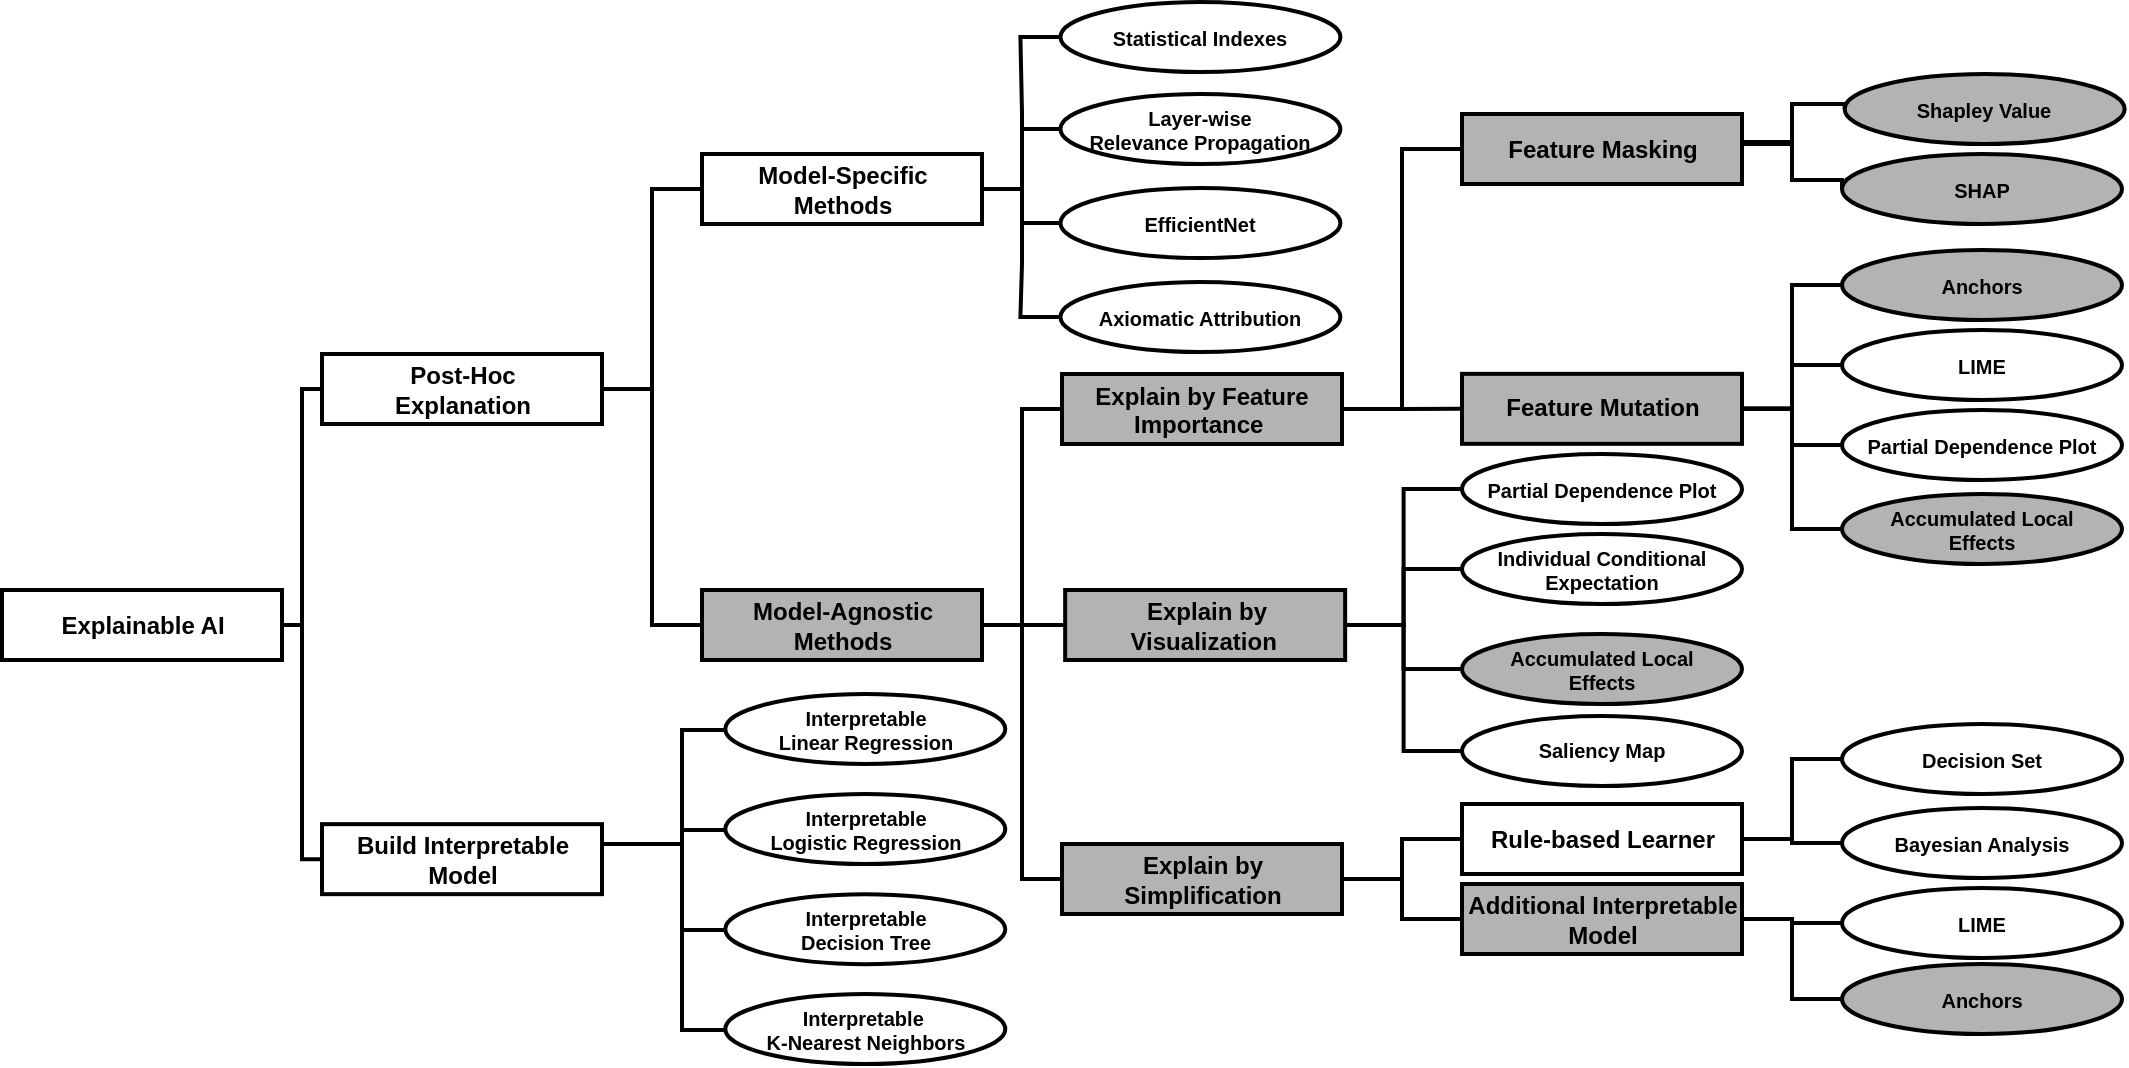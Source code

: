 <mxfile scale="20" border="0">
    <diagram id="fUU3eTQK2Krqb0j5PKWN" name="Page-1">
        <mxGraphModel dx="230" dy="722" grid="1" gridSize="10" guides="1" tooltips="1" connect="1" arrows="1" fold="1" page="1" pageScale="1" pageWidth="827" pageHeight="1169" math="0" shadow="0">
            <root>
                <mxCell id="0"/>
                <mxCell id="1" parent="0"/>
                <mxCell id="xde6bj1MVYbyTkNECEby-103" value="Explainable AI" style="rounded=0;fontSize=12;html=1;strokeColor=default;strokeWidth=2;fillColor=none;fontStyle=1" parent="1" vertex="1">
                    <mxGeometry x="1040" y="538" width="140" height="35" as="geometry"/>
                </mxCell>
                <mxCell id="xde6bj1MVYbyTkNECEby-104" value="" style="rounded=0;orthogonalLoop=1;jettySize=auto;exitX=1;exitY=0.5;exitDx=0;exitDy=0;entryX=0;entryY=0.5;entryDx=0;entryDy=0;endArrow=none;endFill=0;fontSize=10;html=1;edgeStyle=orthogonalEdgeStyle;strokeColor=default;strokeWidth=2;fontStyle=1" parent="1" source="xde6bj1MVYbyTkNECEby-106" target="xde6bj1MVYbyTkNECEby-111" edge="1">
                    <mxGeometry relative="1" as="geometry"/>
                </mxCell>
                <mxCell id="xde6bj1MVYbyTkNECEby-105" value="" style="rounded=0;orthogonalLoop=1;jettySize=auto;exitX=1;exitY=0.5;exitDx=0;exitDy=0;entryX=0;entryY=0.5;entryDx=0;entryDy=0;endArrow=none;endFill=0;fontSize=10;html=1;edgeStyle=orthogonalEdgeStyle;fontStyle=1;strokeColor=default;strokeWidth=2;" parent="1" source="xde6bj1MVYbyTkNECEby-106" target="xde6bj1MVYbyTkNECEby-116" edge="1">
                    <mxGeometry relative="1" as="geometry"/>
                </mxCell>
                <mxCell id="xde6bj1MVYbyTkNECEby-106" value="Post-Hoc&lt;br&gt;Explanation" style="rounded=0;fontSize=12;html=1;strokeColor=default;strokeWidth=2;fillColor=none;fontStyle=1" parent="1" vertex="1">
                    <mxGeometry x="1200" y="420" width="140" height="35" as="geometry"/>
                </mxCell>
                <mxCell id="xde6bj1MVYbyTkNECEby-107" value="" style="rounded=0;orthogonalLoop=1;jettySize=auto;exitX=1;exitY=0.5;exitDx=0;exitDy=0;entryX=0;entryY=0.5;entryDx=0;entryDy=0;endArrow=none;endFill=0;fontSize=10;html=1;edgeStyle=orthogonalEdgeStyle;strokeColor=default;strokeWidth=2;fontStyle=1" parent="1" source="xde6bj1MVYbyTkNECEby-111" target="xde6bj1MVYbyTkNECEby-135" edge="1">
                    <mxGeometry relative="1" as="geometry"/>
                </mxCell>
                <mxCell id="xde6bj1MVYbyTkNECEby-108" value="" style="rounded=0;orthogonalLoop=1;jettySize=auto;exitX=1;exitY=0.5;exitDx=0;exitDy=0;entryX=0;entryY=0.5;entryDx=0;entryDy=0;endArrow=none;endFill=0;fontSize=10;html=1;edgeStyle=orthogonalEdgeStyle;strokeColor=default;strokeWidth=2;fontStyle=1" parent="1" source="xde6bj1MVYbyTkNECEby-111" target="xde6bj1MVYbyTkNECEby-136" edge="1">
                    <mxGeometry relative="1" as="geometry"/>
                </mxCell>
                <mxCell id="xde6bj1MVYbyTkNECEby-109" value="" style="rounded=0;orthogonalLoop=1;jettySize=auto;exitX=1;exitY=0.5;exitDx=0;exitDy=0;entryX=0;entryY=0.5;entryDx=0;entryDy=0;endArrow=none;endFill=0;fontSize=10;html=1;edgeStyle=orthogonalEdgeStyle;strokeColor=default;strokeWidth=2;fontStyle=1" parent="1" source="xde6bj1MVYbyTkNECEby-111" target="xde6bj1MVYbyTkNECEby-137" edge="1">
                    <mxGeometry relative="1" as="geometry"/>
                </mxCell>
                <mxCell id="xde6bj1MVYbyTkNECEby-110" value="" style="rounded=0;orthogonalLoop=1;jettySize=auto;exitX=1;exitY=0.5;exitDx=0;exitDy=0;entryX=0;entryY=0.5;entryDx=0;entryDy=0;endArrow=none;endFill=0;fontSize=10;html=1;edgeStyle=orthogonalEdgeStyle;strokeColor=default;strokeWidth=2;fontStyle=1" parent="1" source="xde6bj1MVYbyTkNECEby-111" target="xde6bj1MVYbyTkNECEby-138" edge="1">
                    <mxGeometry relative="1" as="geometry"/>
                </mxCell>
                <mxCell id="xde6bj1MVYbyTkNECEby-111" value="Model-Specific &lt;br&gt;Methods" style="rounded=0;fontSize=12;html=1;strokeColor=default;strokeWidth=2;fillColor=none;fontStyle=1" parent="1" vertex="1">
                    <mxGeometry x="1390" y="320" width="140" height="35" as="geometry"/>
                </mxCell>
                <mxCell id="xde6bj1MVYbyTkNECEby-112" value="Build Interpretable &lt;br&gt;Model" style="rounded=0;fontSize=12;html=1;strokeColor=default;strokeWidth=2;fillColor=none;fontStyle=1" parent="1" vertex="1">
                    <mxGeometry x="1200" y="655.08" width="140" height="35" as="geometry"/>
                </mxCell>
                <mxCell id="xde6bj1MVYbyTkNECEby-113" value="" style="rounded=0;orthogonalLoop=1;jettySize=auto;exitX=1;exitY=0.5;exitDx=0;exitDy=0;entryX=0;entryY=0.5;entryDx=0;entryDy=0;endArrow=none;endFill=0;fontSize=10;html=1;edgeStyle=orthogonalEdgeStyle;strokeColor=default;strokeWidth=2;fontStyle=1" parent="1" source="xde6bj1MVYbyTkNECEby-116" target="xde6bj1MVYbyTkNECEby-119" edge="1">
                    <mxGeometry relative="1" as="geometry"/>
                </mxCell>
                <mxCell id="xde6bj1MVYbyTkNECEby-114" value="" style="rounded=0;orthogonalLoop=1;jettySize=auto;exitX=1;exitY=0.5;exitDx=0;exitDy=0;entryX=0;entryY=0.5;entryDx=0;entryDy=0;endArrow=none;endFill=0;fontSize=10;html=1;edgeStyle=orthogonalEdgeStyle;strokeColor=default;strokeWidth=2;fontStyle=1" parent="1" source="xde6bj1MVYbyTkNECEby-116" target="xde6bj1MVYbyTkNECEby-117" edge="1">
                    <mxGeometry relative="1" as="geometry"/>
                </mxCell>
                <mxCell id="xde6bj1MVYbyTkNECEby-115" value="" style="rounded=0;orthogonalLoop=1;jettySize=auto;exitX=1;exitY=0.5;exitDx=0;exitDy=0;entryX=0;entryY=0.5;entryDx=0;entryDy=0;endArrow=none;endFill=0;fontSize=10;html=1;edgeStyle=orthogonalEdgeStyle;strokeColor=default;strokeWidth=2;fontStyle=1" parent="1" source="xde6bj1MVYbyTkNECEby-116" target="xde6bj1MVYbyTkNECEby-118" edge="1">
                    <mxGeometry relative="1" as="geometry"/>
                </mxCell>
                <mxCell id="xde6bj1MVYbyTkNECEby-116" value="Model-Agnostic &lt;br&gt;Methods" style="rounded=0;fontSize=12;html=1;strokeColor=default;strokeWidth=2;fillColor=#B3B3B3;fontStyle=1" parent="1" vertex="1">
                    <mxGeometry x="1390" y="538" width="140" height="35" as="geometry"/>
                </mxCell>
                <mxCell id="xde6bj1MVYbyTkNECEby-117" value="Explain by &lt;br&gt;Simplification" style="rounded=0;fontSize=12;html=1;strokeColor=default;strokeWidth=2;fillColor=#B3B3B3;fontStyle=1" parent="1" vertex="1">
                    <mxGeometry x="1570" y="665" width="140" height="35" as="geometry"/>
                </mxCell>
                <mxCell id="xde6bj1MVYbyTkNECEby-118" value="Explain by Feature &#10;Importance " style="rounded=0;fontSize=12;gradientColor=none;fillColor=#B3B3B3;fontStyle=1;labelBorderColor=none;labelBackgroundColor=none;strokeColor=default;strokeWidth=2;" parent="1" vertex="1">
                    <mxGeometry x="1570" y="430" width="140" height="35" as="geometry"/>
                </mxCell>
                <mxCell id="xde6bj1MVYbyTkNECEby-119" value="Explain by &lt;br&gt;Visualization&amp;nbsp;" style="rounded=0;fontSize=12;html=1;strokeColor=default;strokeWidth=2;fillColor=#B3B3B3;fontStyle=1" parent="1" vertex="1">
                    <mxGeometry x="1571.58" y="538" width="140" height="35" as="geometry"/>
                </mxCell>
                <mxCell id="xde6bj1MVYbyTkNECEby-121" value="" style="rounded=0;orthogonalLoop=1;jettySize=auto;exitX=1;exitY=0.5;exitDx=0;exitDy=0;entryX=0;entryY=0.5;entryDx=0;entryDy=0;endArrow=none;endFill=0;fontSize=10;html=1;edgeStyle=orthogonalEdgeStyle;strokeColor=default;strokeWidth=2;fontStyle=1" parent="1" source="xde6bj1MVYbyTkNECEby-122" target="xde6bj1MVYbyTkNECEby-144" edge="1">
                    <mxGeometry relative="1" as="geometry">
                        <Array as="points">
                            <mxPoint x="1935" y="315"/>
                            <mxPoint x="1935" y="333"/>
                        </Array>
                    </mxGeometry>
                </mxCell>
                <mxCell id="xde6bj1MVYbyTkNECEby-122" value="Feature Masking" style="rounded=0;fontSize=12;html=1;gradientColor=none;fillColor=#B3B3B3;fontStyle=1;labelBorderColor=none;labelBackgroundColor=none;strokeColor=default;strokeWidth=2;" parent="1" vertex="1">
                    <mxGeometry x="1770" y="300" width="140" height="35" as="geometry"/>
                </mxCell>
                <mxCell id="xde6bj1MVYbyTkNECEby-123" value="" style="rounded=0;orthogonalLoop=1;jettySize=auto;exitX=1;exitY=0.5;exitDx=0;exitDy=0;entryX=0;entryY=0.5;entryDx=0;entryDy=0;endArrow=none;endFill=0;fontSize=10;html=1;edgeStyle=orthogonalEdgeStyle;strokeColor=default;strokeWidth=2;fontStyle=1" parent="1" source="xde6bj1MVYbyTkNECEby-127" target="xde6bj1MVYbyTkNECEby-169" edge="1">
                    <mxGeometry relative="1" as="geometry"/>
                </mxCell>
                <mxCell id="xde6bj1MVYbyTkNECEby-124" value="" style="rounded=0;orthogonalLoop=1;jettySize=auto;exitX=1;exitY=0.5;exitDx=0;exitDy=0;entryX=0;entryY=0.5;entryDx=0;entryDy=0;endArrow=none;endFill=0;fontSize=10;html=1;edgeStyle=orthogonalEdgeStyle;strokeColor=default;strokeWidth=2;fontStyle=1" parent="1" source="xde6bj1MVYbyTkNECEby-127" target="xde6bj1MVYbyTkNECEby-170" edge="1">
                    <mxGeometry relative="1" as="geometry"/>
                </mxCell>
                <mxCell id="xde6bj1MVYbyTkNECEby-125" value="" style="rounded=0;orthogonalLoop=1;jettySize=auto;exitX=1;exitY=0.5;exitDx=0;exitDy=0;entryX=0;entryY=0.5;entryDx=0;entryDy=0;endArrow=none;endFill=0;fontSize=10;html=1;edgeStyle=orthogonalEdgeStyle;strokeColor=default;strokeWidth=2;fontStyle=1" parent="1" source="xde6bj1MVYbyTkNECEby-127" target="xde6bj1MVYbyTkNECEby-168" edge="1">
                    <mxGeometry relative="1" as="geometry"/>
                </mxCell>
                <mxCell id="Oa-64PtTGQfTfldu2vpg-88" style="rounded=0;orthogonalLoop=1;jettySize=auto;html=1;exitX=1;exitY=0.5;exitDx=0;exitDy=0;entryX=0;entryY=0.5;entryDx=0;entryDy=0;fontSize=12;edgeStyle=orthogonalEdgeStyle;endArrow=none;endFill=0;strokeColor=default;strokeWidth=2;fontStyle=1" parent="1" source="xde6bj1MVYbyTkNECEby-127" target="xde6bj1MVYbyTkNECEby-167" edge="1">
                    <mxGeometry relative="1" as="geometry"/>
                </mxCell>
                <mxCell id="xde6bj1MVYbyTkNECEby-127" value="Feature Mutation" style="rounded=0;fontSize=12;html=1;gradientColor=none;fillColor=#B3B3B3;fontStyle=1;labelBorderColor=none;labelBackgroundColor=none;strokeColor=default;strokeWidth=2;" parent="1" vertex="1">
                    <mxGeometry x="1770" y="429.92" width="140" height="35" as="geometry"/>
                </mxCell>
                <mxCell id="xde6bj1MVYbyTkNECEby-129" value="Rule-based Learner" style="rounded=0;fontSize=12;html=1;strokeColor=default;strokeWidth=2;fillColor=none;fontStyle=1" parent="1" vertex="1">
                    <mxGeometry x="1770" y="645" width="140" height="35" as="geometry"/>
                </mxCell>
                <mxCell id="xde6bj1MVYbyTkNECEby-135" value="Statistical Indexes" style="ellipse;whiteSpace=wrap;html=1;fontSize=10;fillColor=none;strokeColor=default;strokeWidth=2;fontStyle=1" parent="1" vertex="1">
                    <mxGeometry x="1569.22" y="244" width="140" height="35" as="geometry"/>
                </mxCell>
                <mxCell id="xde6bj1MVYbyTkNECEby-136" value="Layer-wise&lt;br style=&quot;font-size: 10px;&quot;&gt;Relevance Propagation " style="ellipse;whiteSpace=wrap;html=1;fontSize=10;fillColor=none;strokeColor=default;strokeWidth=2;fontStyle=1" parent="1" vertex="1">
                    <mxGeometry x="1569.21" y="290" width="140" height="35" as="geometry"/>
                </mxCell>
                <mxCell id="xde6bj1MVYbyTkNECEby-137" value="EfficientNet" style="ellipse;whiteSpace=wrap;html=1;fontSize=10;fillColor=none;strokeColor=default;strokeWidth=2;fontStyle=1" parent="1" vertex="1">
                    <mxGeometry x="1569.22" y="337" width="140" height="35" as="geometry"/>
                </mxCell>
                <mxCell id="xde6bj1MVYbyTkNECEby-138" value="Axiomatic Attribution" style="ellipse;whiteSpace=wrap;html=1;fontSize=10;fillColor=none;strokeColor=default;strokeWidth=2;fontStyle=1" parent="1" vertex="1">
                    <mxGeometry x="1569.21" y="384" width="140" height="35" as="geometry"/>
                </mxCell>
                <mxCell id="xde6bj1MVYbyTkNECEby-140" value="Decision Set" style="ellipse;whiteSpace=wrap;html=1;fontSize=10;strokeColor=default;strokeWidth=2;fillColor=none;fontStyle=1" parent="1" vertex="1">
                    <mxGeometry x="1960" y="605" width="140" height="35" as="geometry"/>
                </mxCell>
                <mxCell id="xde6bj1MVYbyTkNECEby-141" value="Bayesian Analysis" style="ellipse;whiteSpace=wrap;html=1;fontSize=10;strokeColor=default;strokeWidth=2;fillColor=none;fontStyle=1" parent="1" vertex="1">
                    <mxGeometry x="1960" y="647" width="140" height="35" as="geometry"/>
                </mxCell>
                <mxCell id="xde6bj1MVYbyTkNECEby-144" value="SHAP" style="ellipse;whiteSpace=wrap;html=1;fontSize=10;labelBackgroundColor=none;labelBorderColor=none;fontStyle=1;fillColor=#B3B3B3;strokeColor=default;strokeWidth=2;" parent="1" vertex="1">
                    <mxGeometry x="1960" y="320" width="140" height="35" as="geometry"/>
                </mxCell>
                <mxCell id="xde6bj1MVYbyTkNECEby-145" value="Additional Interpretable &lt;br&gt;Model" style="rounded=0;fontSize=12;html=1;strokeColor=default;strokeWidth=2;fillColor=#B3B3B3;fontStyle=1" parent="1" vertex="1">
                    <mxGeometry x="1770" y="685" width="140" height="35" as="geometry"/>
                </mxCell>
                <mxCell id="xde6bj1MVYbyTkNECEby-146" value="LIME" style="ellipse;whiteSpace=wrap;html=1;fontSize=10;strokeColor=default;strokeWidth=2;fillColor=none;fontStyle=1" parent="1" vertex="1">
                    <mxGeometry x="1960" y="687" width="140" height="35" as="geometry"/>
                </mxCell>
                <mxCell id="xde6bj1MVYbyTkNECEby-147" value="Anchors" style="ellipse;whiteSpace=wrap;html=1;fontSize=10;strokeColor=default;strokeWidth=2;fillColor=#B3B3B3;fontStyle=1" parent="1" vertex="1">
                    <mxGeometry x="1960" y="725" width="140" height="35" as="geometry"/>
                </mxCell>
                <mxCell id="xde6bj1MVYbyTkNECEby-148" value="" style="endArrow=none;fontFamily=Helvetica;fontSize=12;fontColor=default;entryX=0;entryY=0.5;entryDx=0;entryDy=0;exitX=1;exitY=0.5;exitDx=0;exitDy=0;rounded=0;html=1;edgeStyle=orthogonalEdgeStyle;strokeColor=default;strokeWidth=2;fontStyle=1" parent="1" source="xde6bj1MVYbyTkNECEby-103" target="xde6bj1MVYbyTkNECEby-106" edge="1">
                    <mxGeometry width="50" height="50" relative="1" as="geometry">
                        <mxPoint x="1180" y="450" as="sourcePoint"/>
                        <mxPoint x="1230" y="400" as="targetPoint"/>
                    </mxGeometry>
                </mxCell>
                <mxCell id="xde6bj1MVYbyTkNECEby-149" value="" style="endArrow=none;fontFamily=Helvetica;fontSize=12;fontColor=default;exitX=1;exitY=0.5;exitDx=0;exitDy=0;entryX=0;entryY=0.5;entryDx=0;entryDy=0;rounded=0;html=1;edgeStyle=orthogonalEdgeStyle;strokeColor=default;strokeWidth=2;fontStyle=1" parent="1" source="xde6bj1MVYbyTkNECEby-103" target="xde6bj1MVYbyTkNECEby-112" edge="1">
                    <mxGeometry width="50" height="50" relative="1" as="geometry">
                        <mxPoint x="1200" y="640" as="sourcePoint"/>
                        <mxPoint x="1250" y="590" as="targetPoint"/>
                    </mxGeometry>
                </mxCell>
                <mxCell id="xde6bj1MVYbyTkNECEby-150" value="" style="endArrow=none;fontFamily=Helvetica;fontSize=10;fontColor=default;entryX=0;entryY=0.5;entryDx=0;entryDy=0;exitX=1;exitY=0.5;exitDx=0;exitDy=0;rounded=0;html=1;edgeStyle=orthogonalEdgeStyle;strokeColor=default;strokeWidth=2;fontStyle=1" parent="1" source="xde6bj1MVYbyTkNECEby-112" target="105" edge="1">
                    <mxGeometry width="50" height="50" relative="1" as="geometry">
                        <mxPoint x="1320" y="650" as="sourcePoint"/>
                        <mxPoint x="1400" y="605" as="targetPoint"/>
                        <Array as="points">
                            <mxPoint x="1340" y="665"/>
                            <mxPoint x="1380" y="665"/>
                            <mxPoint x="1380" y="608"/>
                            <mxPoint x="1402" y="608"/>
                        </Array>
                    </mxGeometry>
                </mxCell>
                <mxCell id="xde6bj1MVYbyTkNECEby-152" value="" style="endArrow=none;fontFamily=Helvetica;fontSize=10;fontColor=default;exitX=1;exitY=0.5;exitDx=0;exitDy=0;rounded=0;html=1;edgeStyle=orthogonalEdgeStyle;strokeColor=default;strokeWidth=2;fontStyle=1;entryX=0;entryY=0.5;entryDx=0;entryDy=0;" parent="1" source="xde6bj1MVYbyTkNECEby-112" target="106" edge="1">
                    <mxGeometry width="50" height="50" relative="1" as="geometry">
                        <mxPoint x="1320" y="780" as="sourcePoint"/>
                        <mxPoint x="1400" y="655" as="targetPoint"/>
                        <Array as="points">
                            <mxPoint x="1340" y="665"/>
                            <mxPoint x="1380" y="665"/>
                            <mxPoint x="1380" y="658"/>
                            <mxPoint x="1402" y="658"/>
                        </Array>
                    </mxGeometry>
                </mxCell>
                <mxCell id="xde6bj1MVYbyTkNECEby-154" value="" style="endArrow=none;fontFamily=Helvetica;fontSize=10;fontColor=default;entryX=0;entryY=0.5;entryDx=0;entryDy=0;exitX=1;exitY=0.5;exitDx=0;exitDy=0;rounded=0;html=1;edgeStyle=orthogonalEdgeStyle;strokeColor=default;strokeWidth=2;fontStyle=1" parent="1" source="xde6bj1MVYbyTkNECEby-119" target="xde6bj1MVYbyTkNECEby-130" edge="1">
                    <mxGeometry width="50" height="50" relative="1" as="geometry">
                        <mxPoint x="1690" y="655" as="sourcePoint"/>
                        <mxPoint x="1740" y="605" as="targetPoint"/>
                    </mxGeometry>
                </mxCell>
                <mxCell id="xde6bj1MVYbyTkNECEby-155" value="" style="endArrow=none;fontFamily=Helvetica;fontSize=10;fontColor=default;entryX=0;entryY=0.5;entryDx=0;entryDy=0;exitX=1;exitY=0.5;exitDx=0;exitDy=0;rounded=0;html=1;edgeStyle=orthogonalEdgeStyle;strokeColor=default;strokeWidth=2;fontStyle=1" parent="1" source="xde6bj1MVYbyTkNECEby-119" target="xde6bj1MVYbyTkNECEby-139" edge="1">
                    <mxGeometry width="50" height="50" relative="1" as="geometry">
                        <mxPoint x="1670" y="745" as="sourcePoint"/>
                        <mxPoint x="1720" y="695" as="targetPoint"/>
                    </mxGeometry>
                </mxCell>
                <mxCell id="xde6bj1MVYbyTkNECEby-156" value="" style="endArrow=none;fontFamily=Helvetica;fontSize=10;fontColor=default;entryX=0;entryY=0.5;entryDx=0;entryDy=0;exitX=1;exitY=0.5;exitDx=0;exitDy=0;rounded=0;html=1;edgeStyle=orthogonalEdgeStyle;strokeColor=default;strokeWidth=2;fontStyle=1" parent="1" source="xde6bj1MVYbyTkNECEby-119" target="xde6bj1MVYbyTkNECEby-128" edge="1">
                    <mxGeometry width="50" height="50" relative="1" as="geometry">
                        <mxPoint x="1630" y="735" as="sourcePoint"/>
                        <mxPoint x="1680" y="685" as="targetPoint"/>
                    </mxGeometry>
                </mxCell>
                <mxCell id="xde6bj1MVYbyTkNECEby-157" value="" style="endArrow=none;fontFamily=Helvetica;fontSize=10;fontColor=default;entryX=0;entryY=0.5;entryDx=0;entryDy=0;exitX=1;exitY=0.5;exitDx=0;exitDy=0;rounded=0;html=1;edgeStyle=orthogonalEdgeStyle;strokeColor=default;strokeWidth=2;fontStyle=1" parent="1" source="xde6bj1MVYbyTkNECEby-119" target="xde6bj1MVYbyTkNECEby-143" edge="1">
                    <mxGeometry width="50" height="50" relative="1" as="geometry">
                        <mxPoint x="1660" y="745" as="sourcePoint"/>
                        <mxPoint x="1710" y="695" as="targetPoint"/>
                    </mxGeometry>
                </mxCell>
                <mxCell id="xde6bj1MVYbyTkNECEby-158" value="" style="endArrow=none;fontFamily=Helvetica;fontSize=10;fontColor=default;entryX=0;entryY=0.5;entryDx=0;entryDy=0;exitX=1;exitY=0.5;exitDx=0;exitDy=0;rounded=0;html=1;edgeStyle=orthogonalEdgeStyle;strokeColor=default;strokeWidth=2;fontStyle=1" parent="1" source="xde6bj1MVYbyTkNECEby-117" target="xde6bj1MVYbyTkNECEby-129" edge="1">
                    <mxGeometry width="50" height="50" relative="1" as="geometry">
                        <mxPoint x="1660" y="785" as="sourcePoint"/>
                        <mxPoint x="1710" y="735" as="targetPoint"/>
                    </mxGeometry>
                </mxCell>
                <mxCell id="xde6bj1MVYbyTkNECEby-159" value="" style="endArrow=none;fontFamily=Helvetica;fontSize=10;fontColor=default;entryX=0;entryY=0.5;entryDx=0;entryDy=0;exitX=1;exitY=0.5;exitDx=0;exitDy=0;rounded=0;html=1;edgeStyle=orthogonalEdgeStyle;strokeColor=default;strokeWidth=2;fontStyle=1" parent="1" source="xde6bj1MVYbyTkNECEby-129" target="xde6bj1MVYbyTkNECEby-140" edge="1">
                    <mxGeometry width="50" height="50" relative="1" as="geometry">
                        <mxPoint x="1670" y="775" as="sourcePoint"/>
                        <mxPoint x="1720" y="725" as="targetPoint"/>
                    </mxGeometry>
                </mxCell>
                <mxCell id="xde6bj1MVYbyTkNECEby-160" value="" style="endArrow=none;fontFamily=Helvetica;fontSize=10;fontColor=default;entryX=0;entryY=0.5;entryDx=0;entryDy=0;exitX=1;exitY=0.5;exitDx=0;exitDy=0;rounded=0;html=1;edgeStyle=orthogonalEdgeStyle;strokeColor=default;strokeWidth=2;fontStyle=1" parent="1" source="xde6bj1MVYbyTkNECEby-129" target="xde6bj1MVYbyTkNECEby-141" edge="1">
                    <mxGeometry width="50" height="50" relative="1" as="geometry">
                        <mxPoint x="1690" y="775" as="sourcePoint"/>
                        <mxPoint x="1740" y="725" as="targetPoint"/>
                    </mxGeometry>
                </mxCell>
                <mxCell id="xde6bj1MVYbyTkNECEby-161" value="" style="endArrow=none;fontFamily=Helvetica;fontSize=10;fontColor=default;entryX=0;entryY=0.5;entryDx=0;entryDy=0;exitX=1;exitY=0.5;exitDx=0;exitDy=0;rounded=0;html=1;edgeStyle=orthogonalEdgeStyle;strokeColor=default;strokeWidth=2;fontStyle=1" parent="1" source="xde6bj1MVYbyTkNECEby-117" target="xde6bj1MVYbyTkNECEby-145" edge="1">
                    <mxGeometry width="50" height="50" relative="1" as="geometry">
                        <mxPoint x="1640" y="775" as="sourcePoint"/>
                        <mxPoint x="1690" y="725" as="targetPoint"/>
                    </mxGeometry>
                </mxCell>
                <mxCell id="xde6bj1MVYbyTkNECEby-162" value="" style="endArrow=none;fontFamily=Helvetica;fontSize=10;fontColor=default;entryX=0;entryY=0.5;entryDx=0;entryDy=0;exitX=1;exitY=0.5;exitDx=0;exitDy=0;rounded=0;html=1;edgeStyle=orthogonalEdgeStyle;strokeColor=default;strokeWidth=2;fontStyle=1" parent="1" source="xde6bj1MVYbyTkNECEby-145" target="xde6bj1MVYbyTkNECEby-146" edge="1">
                    <mxGeometry width="50" height="50" relative="1" as="geometry">
                        <mxPoint x="1760" y="805" as="sourcePoint"/>
                        <mxPoint x="1810" y="755" as="targetPoint"/>
                    </mxGeometry>
                </mxCell>
                <mxCell id="xde6bj1MVYbyTkNECEby-163" value="" style="endArrow=none;fontFamily=Helvetica;fontSize=10;fontColor=default;entryX=0;entryY=0.5;entryDx=0;entryDy=0;exitX=1;exitY=0.5;exitDx=0;exitDy=0;rounded=0;html=1;edgeStyle=orthogonalEdgeStyle;strokeColor=default;strokeWidth=2;fontStyle=1" parent="1" source="xde6bj1MVYbyTkNECEby-145" target="xde6bj1MVYbyTkNECEby-147" edge="1">
                    <mxGeometry width="50" height="50" relative="1" as="geometry">
                        <mxPoint x="1700" y="785" as="sourcePoint"/>
                        <mxPoint x="1750" y="735" as="targetPoint"/>
                    </mxGeometry>
                </mxCell>
                <mxCell id="xde6bj1MVYbyTkNECEby-164" value="" style="endArrow=none;fontFamily=Helvetica;fontSize=10;fontColor=default;entryX=0;entryY=0.5;entryDx=0;entryDy=0;exitX=1;exitY=0.5;exitDx=0;exitDy=0;rounded=0;html=1;edgeStyle=orthogonalEdgeStyle;strokeColor=default;strokeWidth=2;fontStyle=1" parent="1" source="xde6bj1MVYbyTkNECEby-118" target="xde6bj1MVYbyTkNECEby-122" edge="1">
                    <mxGeometry width="50" height="50" relative="1" as="geometry">
                        <mxPoint x="1650" y="430" as="sourcePoint"/>
                        <mxPoint x="1700" y="380" as="targetPoint"/>
                    </mxGeometry>
                </mxCell>
                <mxCell id="xde6bj1MVYbyTkNECEby-165" value="" style="endArrow=none;fontFamily=Helvetica;fontSize=10;fontColor=default;entryX=0;entryY=0.5;entryDx=0;entryDy=0;exitX=1;exitY=0.5;exitDx=0;exitDy=0;rounded=0;html=1;edgeStyle=orthogonalEdgeStyle;strokeColor=default;strokeWidth=2;fontStyle=1" parent="1" source="xde6bj1MVYbyTkNECEby-118" target="xde6bj1MVYbyTkNECEby-127" edge="1">
                    <mxGeometry width="50" height="50" relative="1" as="geometry">
                        <mxPoint x="1650" y="470" as="sourcePoint"/>
                        <mxPoint x="1700" y="420" as="targetPoint"/>
                    </mxGeometry>
                </mxCell>
                <mxCell id="xde6bj1MVYbyTkNECEby-167" value="Accumulated Local &lt;br style=&quot;font-size: 10px;&quot;&gt;Effects" style="ellipse;whiteSpace=wrap;html=1;fontSize=10;labelBackgroundColor=none;labelBorderColor=none;fontStyle=1;fillColor=#B3B3B3;strokeColor=default;strokeWidth=2;" parent="1" vertex="1">
                    <mxGeometry x="1960" y="490" width="140" height="35" as="geometry"/>
                </mxCell>
                <mxCell id="xde6bj1MVYbyTkNECEby-168" value="Partial Dependence Plot" style="ellipse;whiteSpace=wrap;html=1;fontSize=10;labelBackgroundColor=none;labelBorderColor=none;strokeColor=default;strokeWidth=2;fillColor=none;fontStyle=1" parent="1" vertex="1">
                    <mxGeometry x="1960" y="448" width="140" height="35" as="geometry"/>
                </mxCell>
                <mxCell id="xde6bj1MVYbyTkNECEby-169" value="Anchors" style="ellipse;whiteSpace=wrap;html=1;fontSize=10;labelBackgroundColor=none;labelBorderColor=none;fontStyle=1;fillColor=#B3B3B3;strokeColor=default;strokeWidth=2;" parent="1" vertex="1">
                    <mxGeometry x="1960" y="368" width="140" height="35" as="geometry"/>
                </mxCell>
                <mxCell id="xde6bj1MVYbyTkNECEby-170" value="LIME" style="ellipse;whiteSpace=wrap;html=1;fontSize=10;strokeColor=default;strokeWidth=2;fillColor=none;fontStyle=1" parent="1" vertex="1">
                    <mxGeometry x="1960" y="408" width="140" height="35" as="geometry"/>
                </mxCell>
                <mxCell id="xde6bj1MVYbyTkNECEby-128" value="Accumulated Local &lt;br style=&quot;font-size: 10px;&quot;&gt;Effects" style="ellipse;whiteSpace=wrap;html=1;fontSize=10;fontStyle=1;fillColor=#B3B3B3;strokeColor=default;strokeWidth=2;" parent="1" vertex="1">
                    <mxGeometry x="1770" y="560" width="140" height="35" as="geometry"/>
                </mxCell>
                <mxCell id="xde6bj1MVYbyTkNECEby-130" value="Partial Dependence Plot" style="ellipse;whiteSpace=wrap;html=1;fontSize=10;strokeColor=default;strokeWidth=2;fillColor=none;fontStyle=1" parent="1" vertex="1">
                    <mxGeometry x="1770" y="470" width="140" height="35" as="geometry"/>
                </mxCell>
                <mxCell id="xde6bj1MVYbyTkNECEby-139" value="Individual Conditional &lt;br style=&quot;font-size: 10px;&quot;&gt;Expectation" style="ellipse;whiteSpace=wrap;html=1;fontSize=10;strokeColor=default;strokeWidth=2;fillColor=none;fontStyle=1" parent="1" vertex="1">
                    <mxGeometry x="1770" y="510" width="140" height="35" as="geometry"/>
                </mxCell>
                <mxCell id="xde6bj1MVYbyTkNECEby-143" value="Saliency Map" style="ellipse;whiteSpace=wrap;html=1;fontSize=10;strokeColor=default;strokeWidth=2;fillColor=none;fontStyle=1" parent="1" vertex="1">
                    <mxGeometry x="1770" y="600.99" width="140" height="35" as="geometry"/>
                </mxCell>
                <mxCell id="86" value="&lt;span style=&quot;font-size: 10px;&quot;&gt;Shapley Value&lt;/span&gt;" style="ellipse;whiteSpace=wrap;html=1;fontSize=10;labelBackgroundColor=none;labelBorderColor=none;fontStyle=1;fillColor=#B3B3B3;strokeColor=default;strokeWidth=2;" parent="1" vertex="1">
                    <mxGeometry x="1961.34" y="280" width="140" height="35" as="geometry"/>
                </mxCell>
                <mxCell id="90" value="" style="rounded=0;orthogonalLoop=1;jettySize=auto;exitX=1;exitY=0.5;exitDx=0;exitDy=0;entryX=0;entryY=0.5;entryDx=0;entryDy=0;endArrow=none;endFill=0;fontSize=10;html=1;edgeStyle=orthogonalEdgeStyle;strokeColor=default;strokeWidth=2;fontStyle=1" parent="1" target="86" edge="1">
                    <mxGeometry relative="1" as="geometry">
                        <mxPoint x="1910.157" y="313.99" as="sourcePoint"/>
                        <mxPoint x="1960.0" y="331.982" as="targetPoint"/>
                        <Array as="points">
                            <mxPoint x="1935" y="314"/>
                            <mxPoint x="1935" y="295"/>
                        </Array>
                    </mxGeometry>
                </mxCell>
                <mxCell id="98" value="" style="endArrow=none;fontFamily=Helvetica;fontSize=10;fontColor=default;rounded=0;html=1;edgeStyle=orthogonalEdgeStyle;entryX=0;entryY=0.5;entryDx=0;entryDy=0;exitX=1;exitY=0.5;exitDx=0;exitDy=0;strokeColor=default;strokeWidth=2;fontStyle=1" parent="1" source="xde6bj1MVYbyTkNECEby-112" target="107" edge="1">
                    <mxGeometry width="50" height="50" relative="1" as="geometry">
                        <mxPoint x="1360" y="670" as="sourcePoint"/>
                        <mxPoint x="1401.65" y="705.98" as="targetPoint"/>
                        <Array as="points">
                            <mxPoint x="1340" y="665"/>
                            <mxPoint x="1380" y="665"/>
                            <mxPoint x="1380" y="708"/>
                            <mxPoint x="1402" y="708"/>
                        </Array>
                    </mxGeometry>
                </mxCell>
                <mxCell id="99" value="" style="endArrow=none;fontFamily=Helvetica;fontSize=10;fontColor=default;rounded=0;html=1;edgeStyle=orthogonalEdgeStyle;entryX=0;entryY=0.5;entryDx=0;entryDy=0;exitX=1;exitY=0.5;exitDx=0;exitDy=0;strokeColor=default;strokeWidth=2;fontStyle=1" parent="1" source="xde6bj1MVYbyTkNECEby-112" target="108" edge="1">
                    <mxGeometry width="50" height="50" relative="1" as="geometry">
                        <mxPoint x="1369.212" y="674.961" as="sourcePoint"/>
                        <mxPoint x="1400" y="755" as="targetPoint"/>
                        <Array as="points">
                            <mxPoint x="1340" y="665"/>
                            <mxPoint x="1380" y="665"/>
                            <mxPoint x="1380" y="758"/>
                            <mxPoint x="1402" y="758"/>
                        </Array>
                    </mxGeometry>
                </mxCell>
                <mxCell id="105" value="&lt;div style=&quot;font-size: 10px;&quot;&gt;Interpretable&lt;/div&gt;&lt;div style=&quot;font-size: 10px;&quot;&gt;Linear Regression&lt;/div&gt;" style="ellipse;whiteSpace=wrap;html=1;fontSize=10;strokeColor=default;strokeWidth=2;fillColor=none;fontStyle=1" parent="1" vertex="1">
                    <mxGeometry x="1401.65" y="590" width="140" height="35" as="geometry"/>
                </mxCell>
                <mxCell id="106" value="&lt;font face=&quot;helvetica&quot; style=&quot;font-size: 10px;&quot;&gt;Interpretable &lt;br style=&quot;font-size: 10px;&quot;&gt;Logistic Regression&lt;/font&gt;" style="ellipse;whiteSpace=wrap;html=1;fontSize=10;strokeColor=default;strokeWidth=2;fillColor=none;fontStyle=1" parent="1" vertex="1">
                    <mxGeometry x="1401.65" y="640" width="140" height="35" as="geometry"/>
                </mxCell>
                <mxCell id="107" value="&lt;font style=&quot;font-size: 10px;&quot;&gt;&lt;span style=&quot;font-family: helvetica; font-size: 10px;&quot;&gt;Interpretable&lt;/span&gt;&lt;br style=&quot;font-family: helvetica; font-size: 10px;&quot;&gt;&lt;/font&gt;&lt;span style=&quot;font-size: 10px&quot;&gt;Decision Tree&lt;/span&gt;" style="ellipse;whiteSpace=wrap;html=1;fontSize=10;strokeColor=default;strokeWidth=2;fillColor=none;fontStyle=1" parent="1" vertex="1">
                    <mxGeometry x="1401.65" y="690.08" width="140" height="35" as="geometry"/>
                </mxCell>
                <mxCell id="108" value="&lt;font style=&quot;font-size: 10px&quot;&gt;&lt;font face=&quot;helvetica&quot; style=&quot;font-size: 10px&quot;&gt;Interpretable&lt;/font&gt;&amp;nbsp;&lt;br&gt;&lt;/font&gt;&lt;span style=&quot;font-size: 10px&quot;&gt;K-Nearest Neighbors&lt;/span&gt;" style="ellipse;whiteSpace=wrap;html=1;fontSize=10;strokeColor=default;strokeWidth=2;fillColor=none;fontStyle=1" parent="1" vertex="1">
                    <mxGeometry x="1401.65" y="740" width="140" height="35" as="geometry"/>
                </mxCell>
            </root>
        </mxGraphModel>
    </diagram>
</mxfile>